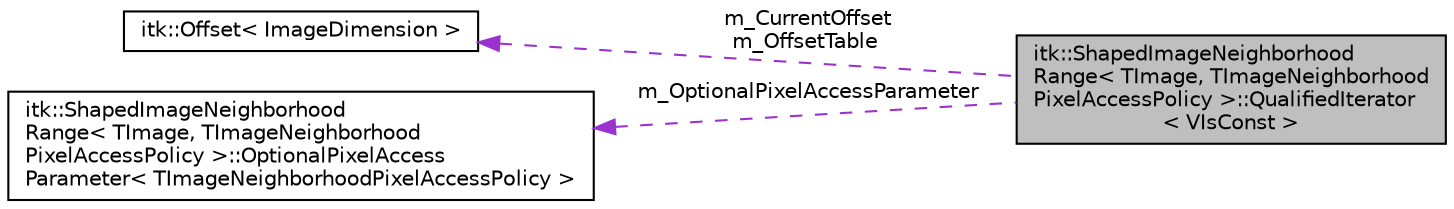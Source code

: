 digraph "itk::ShapedImageNeighborhoodRange&lt; TImage, TImageNeighborhoodPixelAccessPolicy &gt;::QualifiedIterator&lt; VIsConst &gt;"
{
 // LATEX_PDF_SIZE
  edge [fontname="Helvetica",fontsize="10",labelfontname="Helvetica",labelfontsize="10"];
  node [fontname="Helvetica",fontsize="10",shape=record];
  rankdir="LR";
  Node1 [label="itk::ShapedImageNeighborhood\lRange\< TImage, TImageNeighborhood\lPixelAccessPolicy \>::QualifiedIterator\l\< VIsConst \>",height=0.2,width=0.4,color="black", fillcolor="grey75", style="filled", fontcolor="black",tooltip=" "];
  Node2 -> Node1 [dir="back",color="darkorchid3",fontsize="10",style="dashed",label=" m_CurrentOffset\nm_OffsetTable" ,fontname="Helvetica"];
  Node2 [label="itk::Offset\< ImageDimension \>",height=0.2,width=0.4,color="black", fillcolor="white", style="filled",URL="$structitk_1_1Offset.html",tooltip=" "];
  Node3 -> Node1 [dir="back",color="darkorchid3",fontsize="10",style="dashed",label=" m_OptionalPixelAccessParameter" ,fontname="Helvetica"];
  Node3 [label="itk::ShapedImageNeighborhood\lRange\< TImage, TImageNeighborhood\lPixelAccessPolicy \>::OptionalPixelAccess\lParameter\< TImageNeighborhoodPixelAccessPolicy \>",height=0.2,width=0.4,color="black", fillcolor="white", style="filled",URL="$structitk_1_1ShapedImageNeighborhoodRange_1_1OptionalPixelAccessParameter.html",tooltip=" "];
}
